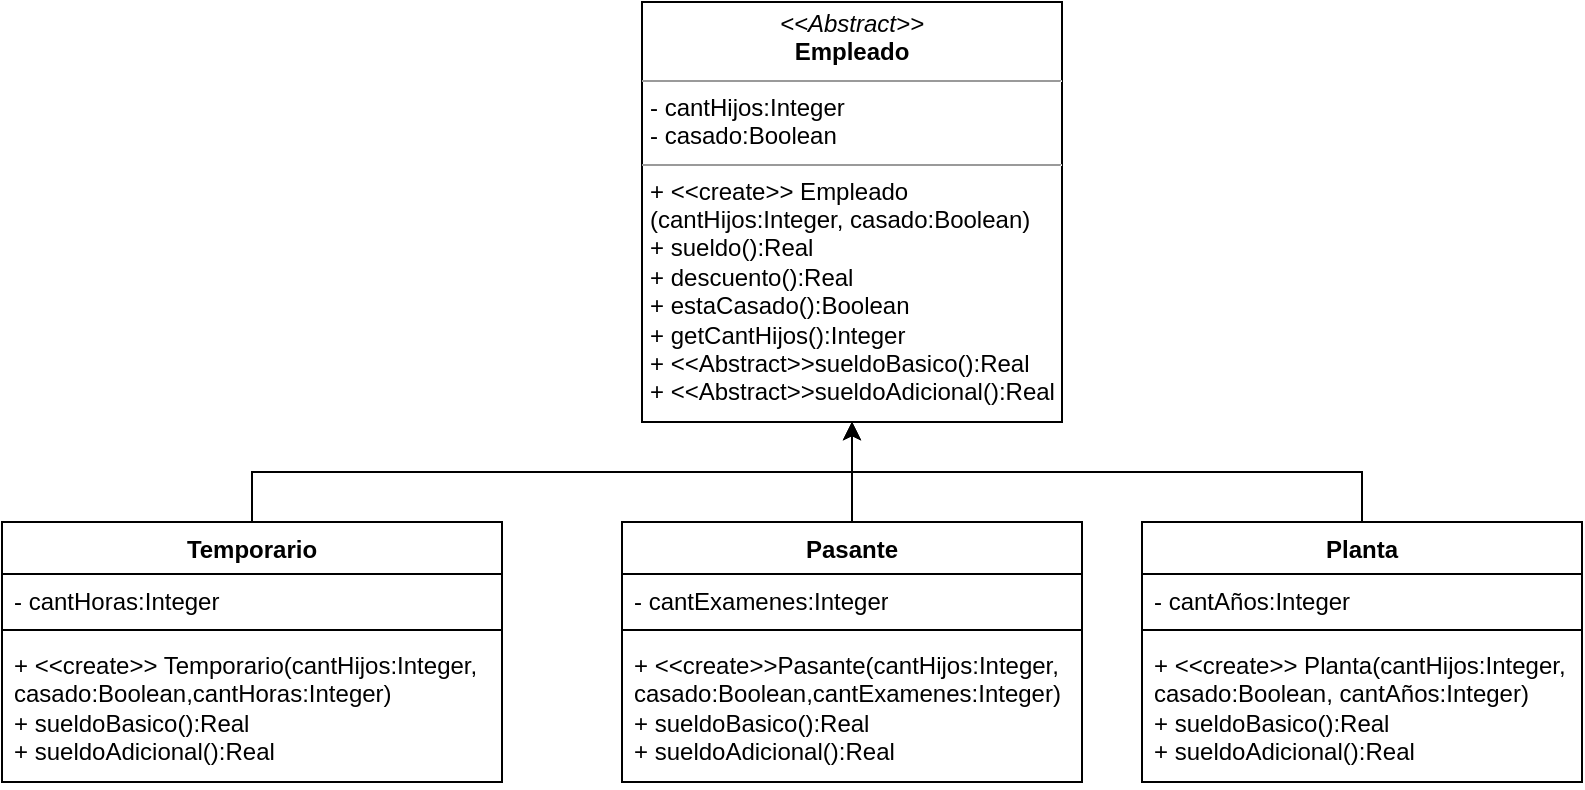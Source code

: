 <mxfile version="21.7.5" type="device">
  <diagram name="Page-1" id="FH7CrmVJ31jWeVpObnDG">
    <mxGraphModel dx="924" dy="931" grid="1" gridSize="10" guides="1" tooltips="1" connect="1" arrows="1" fold="1" page="1" pageScale="1" pageWidth="827" pageHeight="1169" math="0" shadow="0">
      <root>
        <mxCell id="0" />
        <mxCell id="1" parent="0" />
        <mxCell id="Xupc41hk4FIXwwv5YbUR-1" value="&lt;p style=&quot;margin:0px;margin-top:4px;text-align:center;&quot;&gt;&lt;i&gt;&amp;lt;&amp;lt;Abstract&amp;gt;&amp;gt;&lt;/i&gt;&lt;br&gt;&lt;b&gt;Empleado&lt;/b&gt;&lt;/p&gt;&lt;hr size=&quot;1&quot;&gt;&lt;p style=&quot;margin:0px;margin-left:4px;&quot;&gt;- cantHijos:Integer&lt;/p&gt;&lt;p style=&quot;margin:0px;margin-left:4px;&quot;&gt;- casado:Boolean&lt;/p&gt;&lt;hr size=&quot;1&quot;&gt;&lt;p style=&quot;margin:0px;margin-left:4px;&quot;&gt;+ &amp;lt;&amp;lt;create&amp;gt;&amp;gt; Empleado (cantHijos:Integer, casado:Boolean)&lt;/p&gt;&lt;p style=&quot;margin:0px;margin-left:4px;&quot;&gt;+ sueldo():Real&lt;/p&gt;&lt;p style=&quot;margin:0px;margin-left:4px;&quot;&gt;+ descuento():Real&lt;/p&gt;&lt;p style=&quot;margin:0px;margin-left:4px;&quot;&gt;+ estaCasado():Boolean&lt;/p&gt;&lt;p style=&quot;margin:0px;margin-left:4px;&quot;&gt;+ getCantHijos():Integer&lt;/p&gt;&lt;p style=&quot;margin:0px;margin-left:4px;&quot;&gt;+ &amp;lt;&amp;lt;Abstract&amp;gt;&amp;gt;sueldoBasico():Real&lt;br&gt;&lt;/p&gt;&lt;p style=&quot;margin:0px;margin-left:4px;&quot;&gt;+ &amp;lt;&amp;lt;Abstract&amp;gt;&amp;gt;sueldoAdicional():Real&lt;/p&gt;" style="verticalAlign=top;align=left;overflow=fill;fontSize=12;fontFamily=Helvetica;html=1;whiteSpace=wrap;" vertex="1" parent="1">
          <mxGeometry x="340" y="170" width="210" height="210" as="geometry" />
        </mxCell>
        <mxCell id="Xupc41hk4FIXwwv5YbUR-2" value="Temporario" style="swimlane;fontStyle=1;align=center;verticalAlign=top;childLayout=stackLayout;horizontal=1;startSize=26;horizontalStack=0;resizeParent=1;resizeParentMax=0;resizeLast=0;collapsible=1;marginBottom=0;whiteSpace=wrap;html=1;" vertex="1" parent="1">
          <mxGeometry x="20" y="430" width="250" height="130" as="geometry" />
        </mxCell>
        <mxCell id="Xupc41hk4FIXwwv5YbUR-3" value="- cantHoras:Integer&lt;br&gt;" style="text;strokeColor=none;fillColor=none;align=left;verticalAlign=top;spacingLeft=4;spacingRight=4;overflow=hidden;rotatable=0;points=[[0,0.5],[1,0.5]];portConstraint=eastwest;whiteSpace=wrap;html=1;" vertex="1" parent="Xupc41hk4FIXwwv5YbUR-2">
          <mxGeometry y="26" width="250" height="24" as="geometry" />
        </mxCell>
        <mxCell id="Xupc41hk4FIXwwv5YbUR-4" value="" style="line;strokeWidth=1;fillColor=none;align=left;verticalAlign=middle;spacingTop=-1;spacingLeft=3;spacingRight=3;rotatable=0;labelPosition=right;points=[];portConstraint=eastwest;strokeColor=inherit;" vertex="1" parent="Xupc41hk4FIXwwv5YbUR-2">
          <mxGeometry y="50" width="250" height="8" as="geometry" />
        </mxCell>
        <mxCell id="Xupc41hk4FIXwwv5YbUR-5" value="+ &amp;lt;&amp;lt;create&amp;gt;&amp;gt; Temporario(cantHijos:Integer, casado:Boolean,cantHoras:Integer)&lt;br&gt;+ sueldoBasico():Real&lt;br&gt;+ sueldoAdicional():Real" style="text;strokeColor=none;fillColor=none;align=left;verticalAlign=top;spacingLeft=4;spacingRight=4;overflow=hidden;rotatable=0;points=[[0,0.5],[1,0.5]];portConstraint=eastwest;whiteSpace=wrap;html=1;" vertex="1" parent="Xupc41hk4FIXwwv5YbUR-2">
          <mxGeometry y="58" width="250" height="72" as="geometry" />
        </mxCell>
        <mxCell id="Xupc41hk4FIXwwv5YbUR-6" value="Pasante" style="swimlane;fontStyle=1;align=center;verticalAlign=top;childLayout=stackLayout;horizontal=1;startSize=26;horizontalStack=0;resizeParent=1;resizeParentMax=0;resizeLast=0;collapsible=1;marginBottom=0;whiteSpace=wrap;html=1;" vertex="1" parent="1">
          <mxGeometry x="330" y="430" width="230" height="130" as="geometry" />
        </mxCell>
        <mxCell id="Xupc41hk4FIXwwv5YbUR-7" value="- cantExamenes:Integer" style="text;strokeColor=none;fillColor=none;align=left;verticalAlign=top;spacingLeft=4;spacingRight=4;overflow=hidden;rotatable=0;points=[[0,0.5],[1,0.5]];portConstraint=eastwest;whiteSpace=wrap;html=1;" vertex="1" parent="Xupc41hk4FIXwwv5YbUR-6">
          <mxGeometry y="26" width="230" height="24" as="geometry" />
        </mxCell>
        <mxCell id="Xupc41hk4FIXwwv5YbUR-8" value="" style="line;strokeWidth=1;fillColor=none;align=left;verticalAlign=middle;spacingTop=-1;spacingLeft=3;spacingRight=3;rotatable=0;labelPosition=right;points=[];portConstraint=eastwest;strokeColor=inherit;" vertex="1" parent="Xupc41hk4FIXwwv5YbUR-6">
          <mxGeometry y="50" width="230" height="8" as="geometry" />
        </mxCell>
        <mxCell id="Xupc41hk4FIXwwv5YbUR-9" value="+ &amp;lt;&amp;lt;create&amp;gt;&amp;gt;Pasante(cantHijos:Integer, casado:Boolean,cantExamenes:Integer)&lt;br&gt;+ sueldoBasico():Real&lt;br&gt;+ sueldoAdicional():Real" style="text;strokeColor=none;fillColor=none;align=left;verticalAlign=top;spacingLeft=4;spacingRight=4;overflow=hidden;rotatable=0;points=[[0,0.5],[1,0.5]];portConstraint=eastwest;whiteSpace=wrap;html=1;" vertex="1" parent="Xupc41hk4FIXwwv5YbUR-6">
          <mxGeometry y="58" width="230" height="72" as="geometry" />
        </mxCell>
        <mxCell id="Xupc41hk4FIXwwv5YbUR-10" value="Planta" style="swimlane;fontStyle=1;align=center;verticalAlign=top;childLayout=stackLayout;horizontal=1;startSize=26;horizontalStack=0;resizeParent=1;resizeParentMax=0;resizeLast=0;collapsible=1;marginBottom=0;whiteSpace=wrap;html=1;" vertex="1" parent="1">
          <mxGeometry x="590" y="430" width="220" height="130" as="geometry" />
        </mxCell>
        <mxCell id="Xupc41hk4FIXwwv5YbUR-11" value="- cantAños:Integer" style="text;strokeColor=none;fillColor=none;align=left;verticalAlign=top;spacingLeft=4;spacingRight=4;overflow=hidden;rotatable=0;points=[[0,0.5],[1,0.5]];portConstraint=eastwest;whiteSpace=wrap;html=1;" vertex="1" parent="Xupc41hk4FIXwwv5YbUR-10">
          <mxGeometry y="26" width="220" height="24" as="geometry" />
        </mxCell>
        <mxCell id="Xupc41hk4FIXwwv5YbUR-12" value="" style="line;strokeWidth=1;fillColor=none;align=left;verticalAlign=middle;spacingTop=-1;spacingLeft=3;spacingRight=3;rotatable=0;labelPosition=right;points=[];portConstraint=eastwest;strokeColor=inherit;" vertex="1" parent="Xupc41hk4FIXwwv5YbUR-10">
          <mxGeometry y="50" width="220" height="8" as="geometry" />
        </mxCell>
        <mxCell id="Xupc41hk4FIXwwv5YbUR-13" value="+ &amp;lt;&amp;lt;create&amp;gt;&amp;gt; Planta(cantHijos:Integer, casado:Boolean, cantAños:Integer)&lt;br&gt;+ sueldoBasico():Real&lt;br&gt;+ sueldoAdicional():Real" style="text;strokeColor=none;fillColor=none;align=left;verticalAlign=top;spacingLeft=4;spacingRight=4;overflow=hidden;rotatable=0;points=[[0,0.5],[1,0.5]];portConstraint=eastwest;whiteSpace=wrap;html=1;" vertex="1" parent="Xupc41hk4FIXwwv5YbUR-10">
          <mxGeometry y="58" width="220" height="72" as="geometry" />
        </mxCell>
        <mxCell id="Xupc41hk4FIXwwv5YbUR-30" value="" style="endArrow=classic;html=1;rounded=0;entryX=0.5;entryY=1;entryDx=0;entryDy=0;exitX=0.5;exitY=0;exitDx=0;exitDy=0;edgeStyle=orthogonalEdgeStyle;" edge="1" parent="1" source="Xupc41hk4FIXwwv5YbUR-2" target="Xupc41hk4FIXwwv5YbUR-1">
          <mxGeometry width="50" height="50" relative="1" as="geometry">
            <mxPoint x="310" y="500" as="sourcePoint" />
            <mxPoint x="360" y="450" as="targetPoint" />
          </mxGeometry>
        </mxCell>
        <mxCell id="Xupc41hk4FIXwwv5YbUR-31" value="" style="endArrow=classic;html=1;rounded=0;entryX=0.5;entryY=1;entryDx=0;entryDy=0;exitX=0.5;exitY=0;exitDx=0;exitDy=0;" edge="1" parent="1" source="Xupc41hk4FIXwwv5YbUR-6" target="Xupc41hk4FIXwwv5YbUR-1">
          <mxGeometry width="50" height="50" relative="1" as="geometry">
            <mxPoint x="200" y="440" as="sourcePoint" />
            <mxPoint x="385" y="390" as="targetPoint" />
          </mxGeometry>
        </mxCell>
        <mxCell id="Xupc41hk4FIXwwv5YbUR-32" value="" style="endArrow=classic;html=1;rounded=0;entryX=0.5;entryY=1;entryDx=0;entryDy=0;exitX=0.5;exitY=0;exitDx=0;exitDy=0;edgeStyle=orthogonalEdgeStyle;" edge="1" parent="1" source="Xupc41hk4FIXwwv5YbUR-10" target="Xupc41hk4FIXwwv5YbUR-1">
          <mxGeometry width="50" height="50" relative="1" as="geometry">
            <mxPoint x="385" y="440" as="sourcePoint" />
            <mxPoint x="385" y="390" as="targetPoint" />
          </mxGeometry>
        </mxCell>
      </root>
    </mxGraphModel>
  </diagram>
</mxfile>
